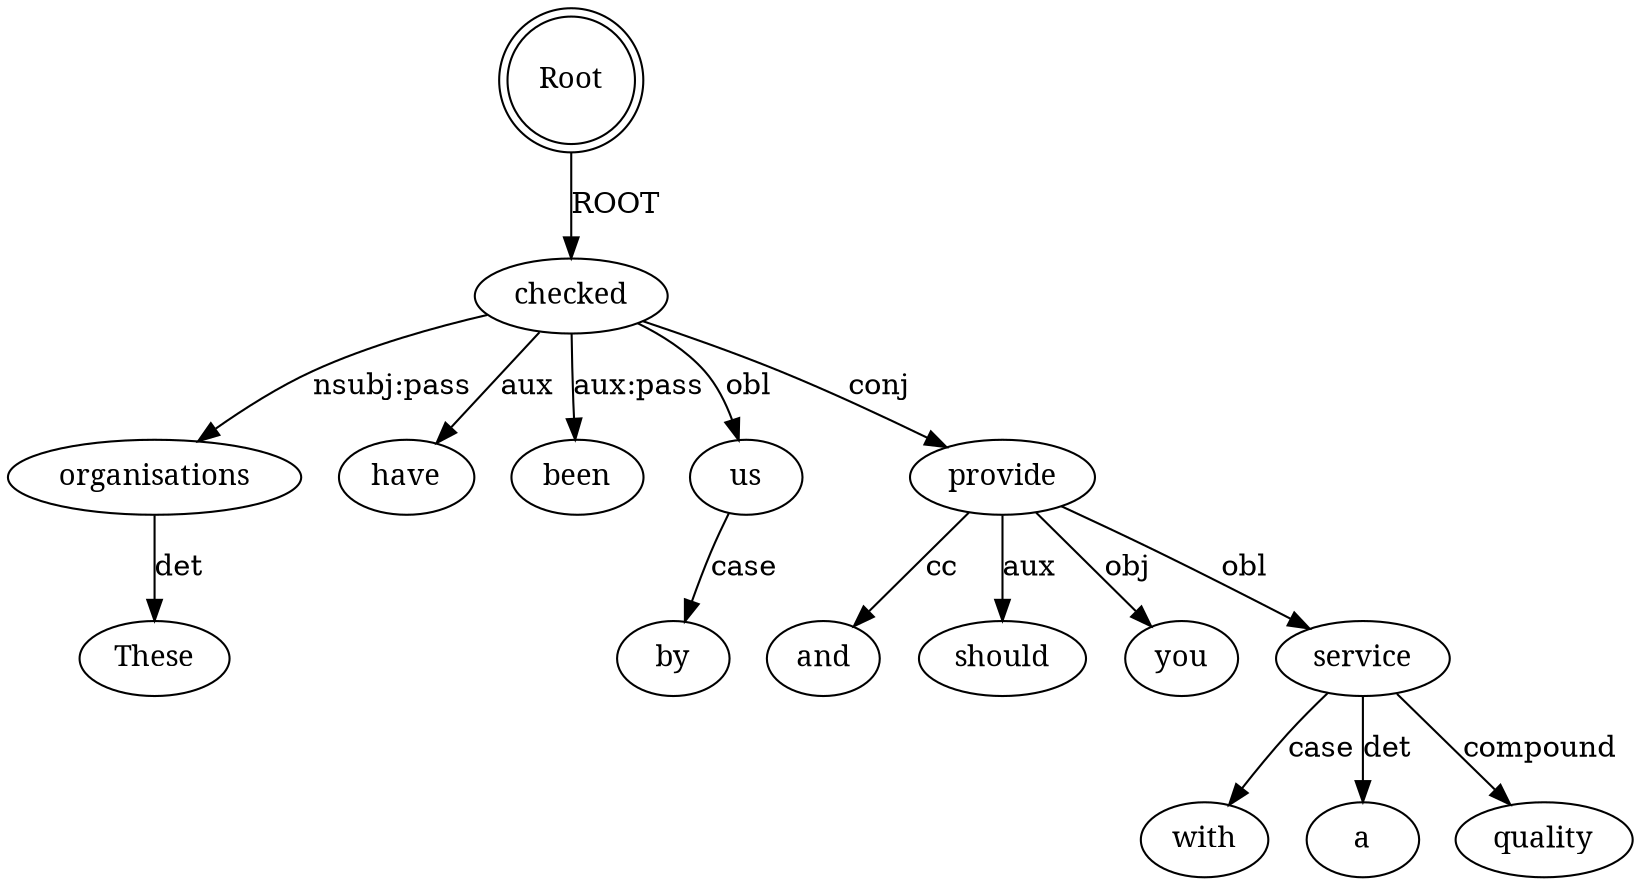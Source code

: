 digraph Dependency_tree {
	Root [fontname=SimSun shape=doublecircle]
	"These-0" [label=These fontname=SimSun]
	"organisations-1" [label=organisations fontname=SimSun]
	"have-2" [label=have fontname=SimSun]
	"been-3" [label=been fontname=SimSun]
	"checked-4" [label=checked fontname=SimSun]
	"by-5" [label=by fontname=SimSun]
	"us-6" [label=us fontname=SimSun]
	"and-7" [label=and fontname=SimSun]
	"should-8" [label=should fontname=SimSun]
	"provide-9" [label=provide fontname=SimSun]
	"you-10" [label=you fontname=SimSun]
	"with-11" [label=with fontname=SimSun]
	"a-12" [label=a fontname=SimSun]
	"quality-13" [label=quality fontname=SimSun]
	"service-14" [label=service fontname=SimSun]
	"organisations-1" -> "These-0" [label=det]
	"checked-4" -> "organisations-1" [label="nsubj:pass"]
	"checked-4" -> "have-2" [label=aux]
	"checked-4" -> "been-3" [label="aux:pass"]
	Root -> "checked-4" [label=ROOT]
	"us-6" -> "by-5" [label=case]
	"checked-4" -> "us-6" [label=obl]
	"provide-9" -> "and-7" [label=cc]
	"provide-9" -> "should-8" [label=aux]
	"checked-4" -> "provide-9" [label=conj]
	"provide-9" -> "you-10" [label=obj]
	"service-14" -> "with-11" [label=case]
	"service-14" -> "a-12" [label=det]
	"service-14" -> "quality-13" [label=compound]
	"provide-9" -> "service-14" [label=obl]
}
